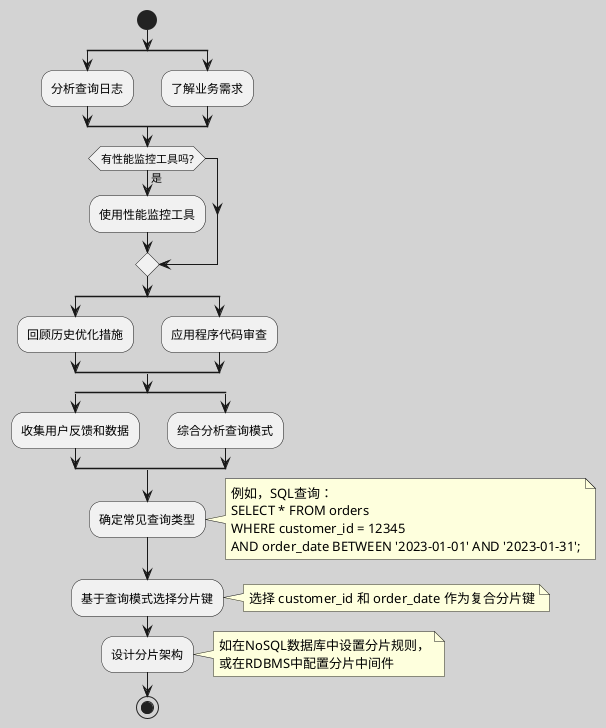 @startuml
skinparam backgroundColor #D3D3D3
start
split
:分析查询日志;
split again
:了解业务需求;
end split
if (有性能监控工具吗?) then (是)
  :使用性能监控工具;
endif
split
:回顾历史优化措施;
split again
:应用程序代码审查;
end split
split
:收集用户反馈和数据;
split again
:综合分析查询模式;
end split
:确定常见查询类型;
note right
  例如，SQL查询：
  SELECT * FROM orders 
  WHERE customer_id = 12345 
  AND order_date BETWEEN '2023-01-01' AND '2023-01-31';
end note
:基于查询模式选择分片键;
note right
  选择 customer_id 和 order_date 作为复合分片键
end note
:设计分片架构;
note right
  如在NoSQL数据库中设置分片规则，
  或在RDBMS中配置分片中间件
end note
stop
@enduml
